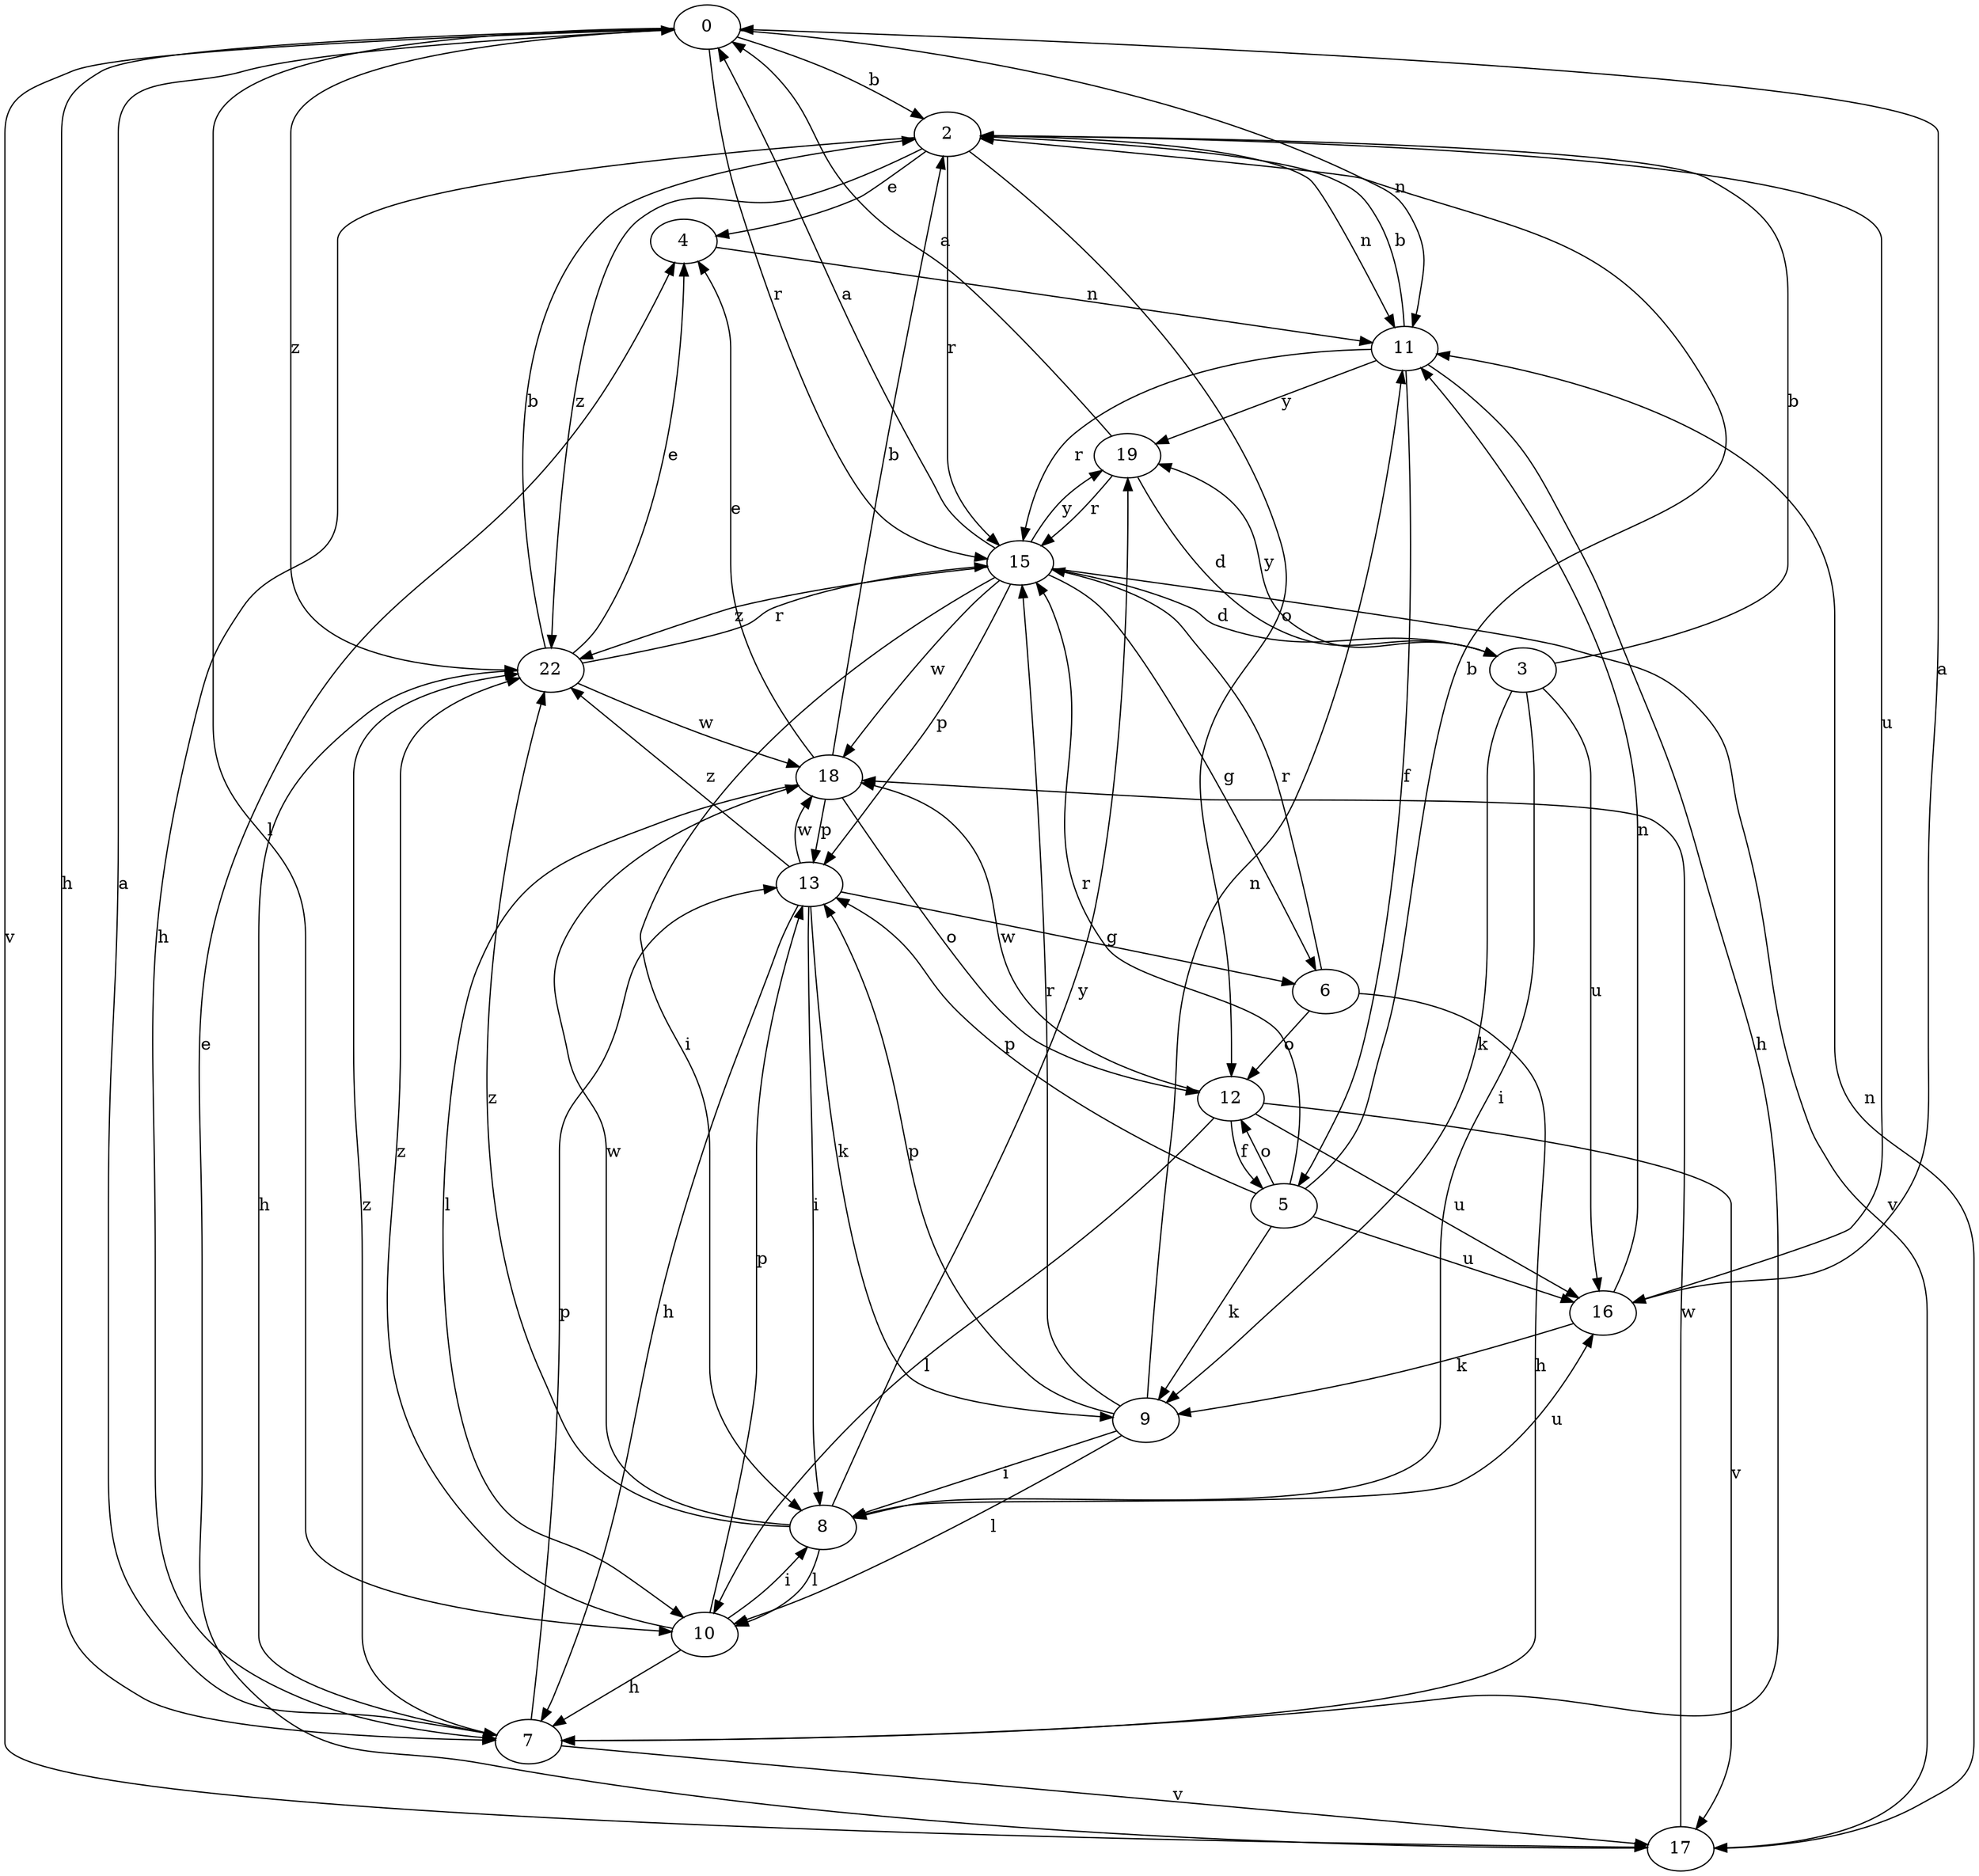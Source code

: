 strict digraph  {
0;
2;
3;
4;
5;
6;
7;
8;
9;
10;
11;
12;
13;
15;
16;
17;
18;
19;
22;
0 -> 2  [label=b];
0 -> 7  [label=h];
0 -> 10  [label=l];
0 -> 11  [label=n];
0 -> 15  [label=r];
0 -> 17  [label=v];
0 -> 22  [label=z];
2 -> 4  [label=e];
2 -> 7  [label=h];
2 -> 11  [label=n];
2 -> 12  [label=o];
2 -> 15  [label=r];
2 -> 16  [label=u];
2 -> 22  [label=z];
3 -> 2  [label=b];
3 -> 8  [label=i];
3 -> 9  [label=k];
3 -> 16  [label=u];
3 -> 19  [label=y];
4 -> 11  [label=n];
5 -> 2  [label=b];
5 -> 9  [label=k];
5 -> 12  [label=o];
5 -> 13  [label=p];
5 -> 15  [label=r];
5 -> 16  [label=u];
6 -> 7  [label=h];
6 -> 12  [label=o];
6 -> 15  [label=r];
7 -> 0  [label=a];
7 -> 13  [label=p];
7 -> 17  [label=v];
7 -> 22  [label=z];
8 -> 10  [label=l];
8 -> 16  [label=u];
8 -> 18  [label=w];
8 -> 19  [label=y];
8 -> 22  [label=z];
9 -> 8  [label=i];
9 -> 10  [label=l];
9 -> 11  [label=n];
9 -> 13  [label=p];
9 -> 15  [label=r];
10 -> 7  [label=h];
10 -> 8  [label=i];
10 -> 13  [label=p];
10 -> 22  [label=z];
11 -> 2  [label=b];
11 -> 5  [label=f];
11 -> 7  [label=h];
11 -> 15  [label=r];
11 -> 19  [label=y];
12 -> 5  [label=f];
12 -> 10  [label=l];
12 -> 16  [label=u];
12 -> 17  [label=v];
12 -> 18  [label=w];
13 -> 6  [label=g];
13 -> 7  [label=h];
13 -> 8  [label=i];
13 -> 9  [label=k];
13 -> 18  [label=w];
13 -> 22  [label=z];
15 -> 0  [label=a];
15 -> 3  [label=d];
15 -> 6  [label=g];
15 -> 8  [label=i];
15 -> 13  [label=p];
15 -> 17  [label=v];
15 -> 18  [label=w];
15 -> 19  [label=y];
15 -> 22  [label=z];
16 -> 0  [label=a];
16 -> 9  [label=k];
16 -> 11  [label=n];
17 -> 4  [label=e];
17 -> 11  [label=n];
17 -> 18  [label=w];
18 -> 2  [label=b];
18 -> 4  [label=e];
18 -> 10  [label=l];
18 -> 12  [label=o];
18 -> 13  [label=p];
19 -> 0  [label=a];
19 -> 3  [label=d];
19 -> 15  [label=r];
22 -> 2  [label=b];
22 -> 4  [label=e];
22 -> 7  [label=h];
22 -> 15  [label=r];
22 -> 18  [label=w];
}
